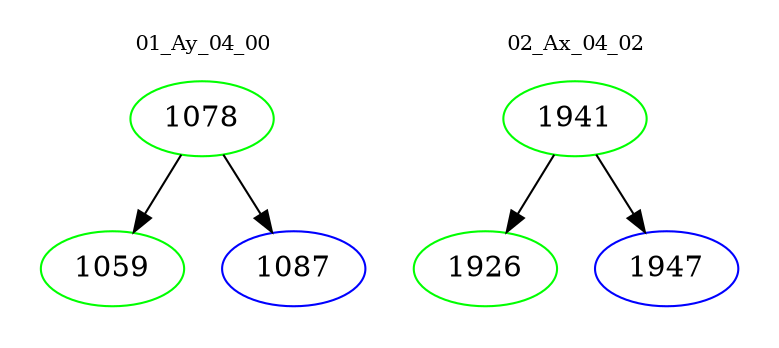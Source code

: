 digraph{
subgraph cluster_0 {
color = white
label = "01_Ay_04_00";
fontsize=10;
T0_1078 [label="1078", color="green"]
T0_1078 -> T0_1059 [color="black"]
T0_1059 [label="1059", color="green"]
T0_1078 -> T0_1087 [color="black"]
T0_1087 [label="1087", color="blue"]
}
subgraph cluster_1 {
color = white
label = "02_Ax_04_02";
fontsize=10;
T1_1941 [label="1941", color="green"]
T1_1941 -> T1_1926 [color="black"]
T1_1926 [label="1926", color="green"]
T1_1941 -> T1_1947 [color="black"]
T1_1947 [label="1947", color="blue"]
}
}
